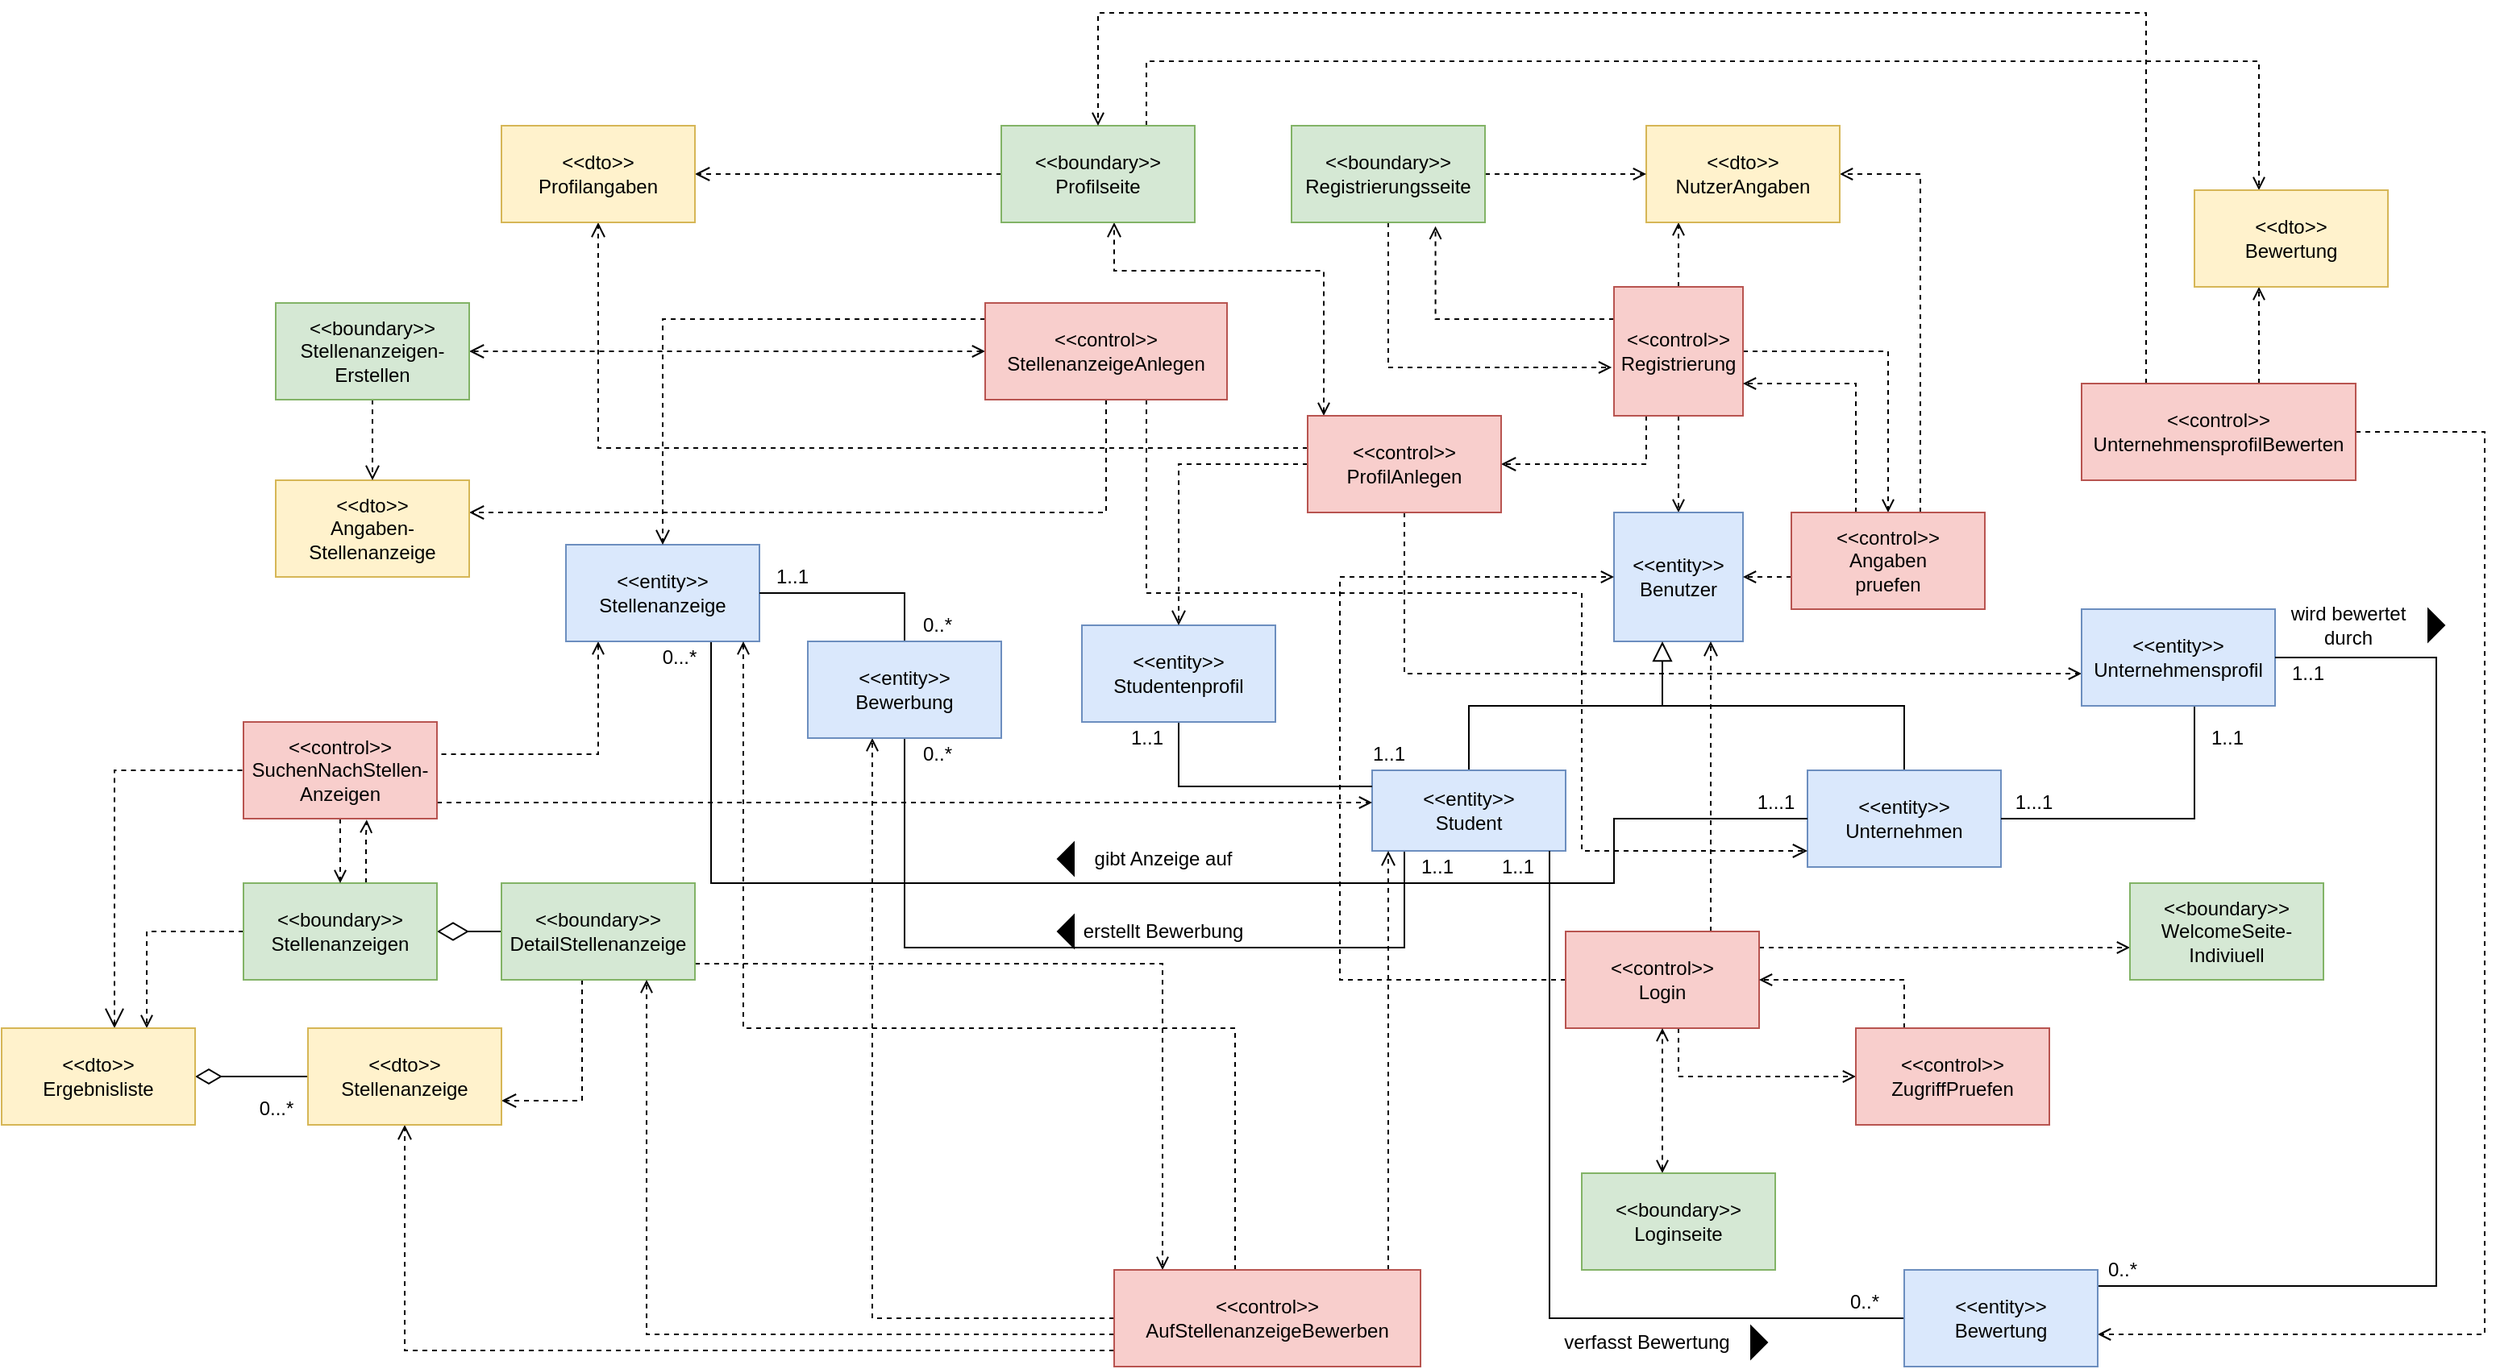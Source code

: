 <mxfile version="15.5.4" type="embed"><diagram id="C5RBs43oDa-KdzZeNtuy" name="OOA-Modell"><mxGraphModel dx="1777" dy="498" grid="1" gridSize="10" guides="1" tooltips="1" connect="1" arrows="1" fold="1" page="1" pageScale="1" pageWidth="827" pageHeight="1169" math="0" shadow="0"><root><mxCell id="WIyWlLk6GJQsqaUBKTNV-0"/><mxCell id="WIyWlLk6GJQsqaUBKTNV-1" parent="WIyWlLk6GJQsqaUBKTNV-0"/><mxCell id="JbvNO5WF17-5NGWWTB2i-3" style="edgeStyle=orthogonalEdgeStyle;rounded=0;orthogonalLoop=1;jettySize=auto;html=1;entryX=0.5;entryY=0;entryDx=0;entryDy=0;dashed=1;endArrow=open;endFill=0;" parent="WIyWlLk6GJQsqaUBKTNV-1" source="JbvNO5WF17-5NGWWTB2i-0" target="JbvNO5WF17-5NGWWTB2i-1" edge="1"><mxGeometry relative="1" as="geometry"/></mxCell><mxCell id="JbvNO5WF17-5NGWWTB2i-10" style="edgeStyle=orthogonalEdgeStyle;rounded=0;orthogonalLoop=1;jettySize=auto;html=1;entryX=0.5;entryY=0;entryDx=0;entryDy=0;dashed=1;endArrow=open;endFill=0;" parent="WIyWlLk6GJQsqaUBKTNV-1" source="JbvNO5WF17-5NGWWTB2i-0" target="JbvNO5WF17-5NGWWTB2i-8" edge="1"><mxGeometry relative="1" as="geometry"/></mxCell><mxCell id="JbvNO5WF17-5NGWWTB2i-15" style="edgeStyle=orthogonalEdgeStyle;rounded=0;orthogonalLoop=1;jettySize=auto;html=1;dashed=1;endArrow=open;endFill=0;" parent="WIyWlLk6GJQsqaUBKTNV-1" source="JbvNO5WF17-5NGWWTB2i-0" target="JbvNO5WF17-5NGWWTB2i-14" edge="1"><mxGeometry relative="1" as="geometry"><Array as="points"><mxPoint x="550" y="190"/><mxPoint x="550" y="190"/></Array></mxGeometry></mxCell><mxCell id="JbvNO5WF17-5NGWWTB2i-18" style="edgeStyle=orthogonalEdgeStyle;rounded=0;orthogonalLoop=1;jettySize=auto;html=1;dashed=1;endArrow=open;endFill=0;entryX=0.744;entryY=1.039;entryDx=0;entryDy=0;entryPerimeter=0;" parent="WIyWlLk6GJQsqaUBKTNV-1" source="JbvNO5WF17-5NGWWTB2i-0" target="JbvNO5WF17-5NGWWTB2i-16" edge="1"><mxGeometry relative="1" as="geometry"><mxPoint x="390" y="260" as="targetPoint"/><Array as="points"><mxPoint x="399" y="240"/></Array></mxGeometry></mxCell><mxCell id="3" style="edgeStyle=orthogonalEdgeStyle;rounded=0;orthogonalLoop=1;jettySize=auto;html=1;endArrow=open;endFill=0;endSize=7;dashed=1;" parent="WIyWlLk6GJQsqaUBKTNV-1" source="JbvNO5WF17-5NGWWTB2i-0" target="2" edge="1"><mxGeometry relative="1" as="geometry"><Array as="points"><mxPoint x="530" y="330"/></Array></mxGeometry></mxCell><mxCell id="JbvNO5WF17-5NGWWTB2i-0" value="&lt;div&gt;&amp;lt;&amp;lt;control&amp;gt;&amp;gt;&lt;/div&gt;&lt;div&gt;Registrierung&lt;br&gt;&lt;/div&gt;" style="whiteSpace=wrap;html=1;aspect=fixed;fillColor=#f8cecc;strokeColor=#b85450;" parent="WIyWlLk6GJQsqaUBKTNV-1" vertex="1"><mxGeometry x="510" y="220" width="80" height="80" as="geometry"/></mxCell><mxCell id="JbvNO5WF17-5NGWWTB2i-1" value="&lt;div&gt;&amp;lt;&amp;lt;entity&amp;gt;&amp;gt;&lt;/div&gt;&lt;div&gt;Benutzer&lt;/div&gt;" style="whiteSpace=wrap;html=1;aspect=fixed;fillColor=#dae8fc;strokeColor=#6c8ebf;" parent="WIyWlLk6GJQsqaUBKTNV-1" vertex="1"><mxGeometry x="510" y="360" width="80" height="80" as="geometry"/></mxCell><mxCell id="JbvNO5WF17-5NGWWTB2i-7" style="edgeStyle=orthogonalEdgeStyle;rounded=0;orthogonalLoop=1;jettySize=auto;html=1;endArrow=none;endFill=0;" parent="WIyWlLk6GJQsqaUBKTNV-1" source="JbvNO5WF17-5NGWWTB2i-4" edge="1"><mxGeometry relative="1" as="geometry"><mxPoint x="540" y="480" as="targetPoint"/><Array as="points"><mxPoint x="420" y="480"/><mxPoint x="540" y="480"/><mxPoint x="540" y="460"/></Array></mxGeometry></mxCell><mxCell id="h7P3264bYvu92_FYnYkH-72" style="edgeStyle=orthogonalEdgeStyle;rounded=0;orthogonalLoop=1;jettySize=auto;html=1;startArrow=none;startFill=0;endArrow=none;endFill=0;endSize=6;entryX=0.5;entryY=1;entryDx=0;entryDy=0;" parent="WIyWlLk6GJQsqaUBKTNV-1" source="JbvNO5WF17-5NGWWTB2i-4" target="60" edge="1"><mxGeometry relative="1" as="geometry"><mxPoint x="110" y="630" as="targetPoint"/><Array as="points"><mxPoint x="380" y="630"/><mxPoint x="70" y="630"/></Array></mxGeometry></mxCell><mxCell id="JbvNO5WF17-5NGWWTB2i-4" value="&lt;div&gt;&amp;lt;&amp;lt;entity&amp;gt;&amp;gt;&lt;/div&gt;&lt;div&gt;Student&lt;br&gt;&lt;/div&gt;" style="whiteSpace=wrap;html=1;fillColor=#dae8fc;strokeColor=#6c8ebf;" parent="WIyWlLk6GJQsqaUBKTNV-1" vertex="1"><mxGeometry x="360" y="520" width="120" height="50" as="geometry"/></mxCell><mxCell id="JbvNO5WF17-5NGWWTB2i-6" style="edgeStyle=orthogonalEdgeStyle;rounded=0;orthogonalLoop=1;jettySize=auto;html=1;endArrow=block;endFill=0;endSize=10;" parent="WIyWlLk6GJQsqaUBKTNV-1" source="JbvNO5WF17-5NGWWTB2i-5" edge="1" target="JbvNO5WF17-5NGWWTB2i-1"><mxGeometry relative="1" as="geometry"><Array as="points"><mxPoint x="690" y="480"/><mxPoint x="540" y="480"/></Array><mxPoint x="550" y="440" as="targetPoint"/></mxGeometry></mxCell><mxCell id="JbvNO5WF17-5NGWWTB2i-5" value="&lt;div&gt;&amp;lt;&amp;lt;entity&amp;gt;&amp;gt;&lt;/div&gt;&lt;span class=&quot;module__title__link&quot;&gt;Unternehmen&lt;/span&gt;" style="whiteSpace=wrap;html=1;fillColor=#dae8fc;strokeColor=#6c8ebf;" parent="WIyWlLk6GJQsqaUBKTNV-1" vertex="1"><mxGeometry x="630" y="520" width="120" height="60" as="geometry"/></mxCell><mxCell id="JbvNO5WF17-5NGWWTB2i-9" style="edgeStyle=orthogonalEdgeStyle;rounded=0;orthogonalLoop=1;jettySize=auto;html=1;dashed=1;endArrow=open;endFill=0;" parent="WIyWlLk6GJQsqaUBKTNV-1" source="JbvNO5WF17-5NGWWTB2i-8" edge="1" target="JbvNO5WF17-5NGWWTB2i-0"><mxGeometry relative="1" as="geometry"><mxPoint x="590" y="290" as="targetPoint"/><Array as="points"><mxPoint x="660" y="280"/></Array></mxGeometry></mxCell><mxCell id="h7P3264bYvu92_FYnYkH-34" style="edgeStyle=orthogonalEdgeStyle;rounded=0;orthogonalLoop=1;jettySize=auto;html=1;entryX=1;entryY=0.5;entryDx=0;entryDy=0;dashed=1;endArrow=open;endFill=0;" parent="WIyWlLk6GJQsqaUBKTNV-1" source="JbvNO5WF17-5NGWWTB2i-8" target="JbvNO5WF17-5NGWWTB2i-14" edge="1"><mxGeometry relative="1" as="geometry"><Array as="points"><mxPoint x="700" y="150"/></Array></mxGeometry></mxCell><mxCell id="h7P3264bYvu92_FYnYkH-35" style="edgeStyle=orthogonalEdgeStyle;rounded=0;orthogonalLoop=1;jettySize=auto;html=1;dashed=1;endArrow=open;endFill=0;" parent="WIyWlLk6GJQsqaUBKTNV-1" source="JbvNO5WF17-5NGWWTB2i-8" target="JbvNO5WF17-5NGWWTB2i-1" edge="1"><mxGeometry relative="1" as="geometry"><Array as="points"><mxPoint x="610" y="400"/><mxPoint x="610" y="400"/></Array></mxGeometry></mxCell><mxCell id="JbvNO5WF17-5NGWWTB2i-8" value="&lt;div&gt;&amp;lt;&amp;lt;control&amp;gt;&amp;gt;&lt;/div&gt;&lt;div&gt;Angaben&lt;br&gt;&lt;/div&gt;pruefen" style="whiteSpace=wrap;html=1;fillColor=#f8cecc;strokeColor=#b85450;" parent="WIyWlLk6GJQsqaUBKTNV-1" vertex="1"><mxGeometry x="620" y="360" width="120" height="60" as="geometry"/></mxCell><mxCell id="JbvNO5WF17-5NGWWTB2i-14" value="&lt;div&gt;&amp;lt;&amp;lt;dto&amp;gt;&amp;gt;&lt;/div&gt;&lt;div&gt;NutzerAngaben&lt;/div&gt;" style="whiteSpace=wrap;html=1;fillColor=#fff2cc;strokeColor=#d6b656;" parent="WIyWlLk6GJQsqaUBKTNV-1" vertex="1"><mxGeometry x="530" y="120" width="120" height="60" as="geometry"/></mxCell><mxCell id="JbvNO5WF17-5NGWWTB2i-17" style="edgeStyle=orthogonalEdgeStyle;rounded=0;orthogonalLoop=1;jettySize=auto;html=1;entryX=0;entryY=0.5;entryDx=0;entryDy=0;dashed=1;endArrow=open;endFill=0;" parent="WIyWlLk6GJQsqaUBKTNV-1" source="JbvNO5WF17-5NGWWTB2i-16" target="JbvNO5WF17-5NGWWTB2i-14" edge="1"><mxGeometry relative="1" as="geometry"/></mxCell><mxCell id="JbvNO5WF17-5NGWWTB2i-19" style="edgeStyle=orthogonalEdgeStyle;rounded=0;orthogonalLoop=1;jettySize=auto;html=1;entryX=-0.017;entryY=0.617;entryDx=0;entryDy=0;entryPerimeter=0;dashed=1;endArrow=open;endFill=0;" parent="WIyWlLk6GJQsqaUBKTNV-1" source="JbvNO5WF17-5NGWWTB2i-16" target="JbvNO5WF17-5NGWWTB2i-0" edge="1"><mxGeometry relative="1" as="geometry"><Array as="points"><mxPoint x="370" y="270"/><mxPoint x="509" y="270"/></Array></mxGeometry></mxCell><mxCell id="JbvNO5WF17-5NGWWTB2i-16" value="&lt;div&gt;&amp;lt;&amp;lt;boundary&amp;gt;&amp;gt;&lt;br&gt;&lt;/div&gt;&lt;div&gt;Registrierungsseite&lt;/div&gt;" style="whiteSpace=wrap;html=1;fillColor=#d5e8d4;strokeColor=#82b366;" parent="WIyWlLk6GJQsqaUBKTNV-1" vertex="1"><mxGeometry x="310" y="120" width="120" height="60" as="geometry"/></mxCell><mxCell id="JbvNO5WF17-5NGWWTB2i-24" style="edgeStyle=orthogonalEdgeStyle;rounded=0;orthogonalLoop=1;jettySize=auto;html=1;entryX=0;entryY=0.5;entryDx=0;entryDy=0;dashed=1;endArrow=open;endFill=0;" parent="WIyWlLk6GJQsqaUBKTNV-1" source="JbvNO5WF17-5NGWWTB2i-23" target="JbvNO5WF17-5NGWWTB2i-1" edge="1"><mxGeometry relative="1" as="geometry"><Array as="points"><mxPoint x="340" y="650"/><mxPoint x="340" y="400"/></Array></mxGeometry></mxCell><mxCell id="JbvNO5WF17-5NGWWTB2i-41" style="edgeStyle=orthogonalEdgeStyle;rounded=0;orthogonalLoop=1;jettySize=auto;html=1;dashed=1;endArrow=open;endFill=0;entryX=0;entryY=0.5;entryDx=0;entryDy=0;" parent="WIyWlLk6GJQsqaUBKTNV-1" source="JbvNO5WF17-5NGWWTB2i-23" target="JbvNO5WF17-5NGWWTB2i-36" edge="1"><mxGeometry relative="1" as="geometry"><mxPoint x="580" y="700" as="targetPoint"/><Array as="points"><mxPoint x="550" y="710"/></Array></mxGeometry></mxCell><mxCell id="h7P3264bYvu92_FYnYkH-53" style="edgeStyle=orthogonalEdgeStyle;rounded=0;orthogonalLoop=1;jettySize=auto;html=1;dashed=1;startArrow=none;startFill=0;endArrow=open;endFill=0;" parent="WIyWlLk6GJQsqaUBKTNV-1" source="JbvNO5WF17-5NGWWTB2i-23" target="h7P3264bYvu92_FYnYkH-52" edge="1"><mxGeometry relative="1" as="geometry"><Array as="points"><mxPoint x="720" y="630"/><mxPoint x="720" y="630"/></Array></mxGeometry></mxCell><mxCell id="43" style="edgeStyle=orthogonalEdgeStyle;rounded=0;orthogonalLoop=1;jettySize=auto;html=1;entryX=0.75;entryY=1;entryDx=0;entryDy=0;dashed=1;startArrow=none;startFill=0;endArrow=open;endFill=0;startSize=14;endSize=7;" parent="WIyWlLk6GJQsqaUBKTNV-1" source="JbvNO5WF17-5NGWWTB2i-23" target="JbvNO5WF17-5NGWWTB2i-1" edge="1"><mxGeometry relative="1" as="geometry"><Array as="points"><mxPoint x="570" y="590"/><mxPoint x="570" y="590"/></Array></mxGeometry></mxCell><mxCell id="JbvNO5WF17-5NGWWTB2i-23" value="&lt;div&gt;&amp;lt;&amp;lt;control&amp;gt;&amp;gt;&lt;/div&gt;&lt;div&gt;Login&lt;br&gt;&lt;/div&gt;" style="whiteSpace=wrap;html=1;fillColor=#f8cecc;strokeColor=#b85450;" parent="WIyWlLk6GJQsqaUBKTNV-1" vertex="1"><mxGeometry x="480" y="620" width="120" height="60" as="geometry"/></mxCell><mxCell id="JbvNO5WF17-5NGWWTB2i-35" style="edgeStyle=orthogonalEdgeStyle;rounded=0;orthogonalLoop=1;jettySize=auto;html=1;dashed=1;endArrow=open;endFill=0;startArrow=open;startFill=0;" parent="WIyWlLk6GJQsqaUBKTNV-1" source="JbvNO5WF17-5NGWWTB2i-25" target="JbvNO5WF17-5NGWWTB2i-23" edge="1"><mxGeometry relative="1" as="geometry"><Array as="points"><mxPoint x="540" y="740"/><mxPoint x="540" y="740"/></Array></mxGeometry></mxCell><mxCell id="JbvNO5WF17-5NGWWTB2i-25" value="&lt;div&gt;&amp;lt;&amp;lt;boundary&amp;gt;&amp;gt;&lt;/div&gt;&lt;div&gt;Loginseite&lt;br&gt;&lt;/div&gt;" style="whiteSpace=wrap;html=1;fillColor=#d5e8d4;strokeColor=#82b366;" parent="WIyWlLk6GJQsqaUBKTNV-1" vertex="1"><mxGeometry x="490" y="770" width="120" height="60" as="geometry"/></mxCell><mxCell id="JbvNO5WF17-5NGWWTB2i-40" style="edgeStyle=orthogonalEdgeStyle;rounded=0;orthogonalLoop=1;jettySize=auto;html=1;dashed=1;endArrow=open;endFill=0;" parent="WIyWlLk6GJQsqaUBKTNV-1" source="JbvNO5WF17-5NGWWTB2i-36" edge="1"><mxGeometry relative="1" as="geometry"><Array as="points"><mxPoint x="690" y="650"/><mxPoint x="600" y="650"/></Array><mxPoint x="600" y="650" as="targetPoint"/></mxGeometry></mxCell><mxCell id="JbvNO5WF17-5NGWWTB2i-36" value="&lt;div&gt;&amp;lt;&amp;lt;control&amp;gt;&amp;gt;&lt;/div&gt;&lt;div&gt;ZugriffPruefen&lt;br&gt;&lt;/div&gt;" style="whiteSpace=wrap;html=1;fillColor=#f8cecc;strokeColor=#b85450;" parent="WIyWlLk6GJQsqaUBKTNV-1" vertex="1"><mxGeometry x="660" y="680" width="120" height="60" as="geometry"/></mxCell><mxCell id="6" style="edgeStyle=orthogonalEdgeStyle;rounded=0;orthogonalLoop=1;jettySize=auto;html=1;endArrow=none;endFill=0;endSize=7;entryX=1;entryY=0.5;entryDx=0;entryDy=0;" parent="WIyWlLk6GJQsqaUBKTNV-1" source="57" target="JbvNO5WF17-5NGWWTB2i-5" edge="1"><mxGeometry relative="1" as="geometry"><Array as="points"><mxPoint x="870" y="550"/></Array><mxPoint x="760" y="540" as="targetPoint"/></mxGeometry></mxCell><mxCell id="44" style="edgeStyle=orthogonalEdgeStyle;rounded=0;orthogonalLoop=1;jettySize=auto;html=1;startArrow=none;startFill=0;endArrow=none;endFill=0;startSize=14;endSize=7;" parent="WIyWlLk6GJQsqaUBKTNV-1" source="0" target="JbvNO5WF17-5NGWWTB2i-4" edge="1"><mxGeometry relative="1" as="geometry"><Array as="points"><mxPoint x="240" y="530"/></Array></mxGeometry></mxCell><mxCell id="0" value="&lt;div&gt;&amp;lt;&amp;lt;entity&amp;gt;&amp;gt;&lt;/div&gt;&lt;div&gt;Studentenprofil&lt;/div&gt;" style="whiteSpace=wrap;html=1;fillColor=#dae8fc;strokeColor=#6c8ebf;" parent="WIyWlLk6GJQsqaUBKTNV-1" vertex="1"><mxGeometry x="180" y="430" width="120" height="60" as="geometry"/></mxCell><mxCell id="7" style="edgeStyle=orthogonalEdgeStyle;rounded=0;orthogonalLoop=1;jettySize=auto;html=1;entryX=0.5;entryY=0;entryDx=0;entryDy=0;endArrow=open;endFill=0;endSize=7;dashed=1;" parent="WIyWlLk6GJQsqaUBKTNV-1" source="2" target="0" edge="1"><mxGeometry relative="1" as="geometry"/></mxCell><mxCell id="14" style="edgeStyle=orthogonalEdgeStyle;rounded=0;orthogonalLoop=1;jettySize=auto;html=1;dashed=1;endArrow=open;endFill=0;endSize=7;startArrow=open;startFill=0;" parent="WIyWlLk6GJQsqaUBKTNV-1" source="2" target="13" edge="1"><mxGeometry relative="1" as="geometry"><mxPoint x="220" y="200" as="targetPoint"/><Array as="points"><mxPoint x="330" y="210"/><mxPoint x="200" y="210"/></Array></mxGeometry></mxCell><mxCell id="18" style="edgeStyle=orthogonalEdgeStyle;rounded=0;orthogonalLoop=1;jettySize=auto;html=1;dashed=1;startArrow=none;startFill=0;endArrow=open;endFill=0;endSize=7;" parent="WIyWlLk6GJQsqaUBKTNV-1" source="2" target="16" edge="1"><mxGeometry relative="1" as="geometry"><Array as="points"><mxPoint x="-120" y="320"/></Array></mxGeometry></mxCell><mxCell id="58" style="edgeStyle=orthogonalEdgeStyle;rounded=0;orthogonalLoop=1;jettySize=auto;html=1;dashed=1;endArrow=open;endFill=0;" parent="WIyWlLk6GJQsqaUBKTNV-1" source="2" target="57" edge="1"><mxGeometry relative="1" as="geometry"><Array as="points"><mxPoint x="380" y="460"/></Array></mxGeometry></mxCell><mxCell id="2" value="&lt;div&gt;&amp;lt;&amp;lt;control&amp;gt;&amp;gt;&lt;/div&gt;&lt;div&gt;ProfilAnlegen&lt;/div&gt;" style="whiteSpace=wrap;html=1;fillColor=#f8cecc;strokeColor=#b85450;" parent="WIyWlLk6GJQsqaUBKTNV-1" vertex="1"><mxGeometry x="320" y="300" width="120" height="60" as="geometry"/></mxCell><mxCell id="28" style="edgeStyle=orthogonalEdgeStyle;rounded=0;orthogonalLoop=1;jettySize=auto;html=1;startArrow=none;startFill=0;endArrow=none;endFill=0;endSize=7;" parent="WIyWlLk6GJQsqaUBKTNV-1" source="8" target="JbvNO5WF17-5NGWWTB2i-5" edge="1"><mxGeometry relative="1" as="geometry"><Array as="points"><mxPoint x="-50" y="590"/><mxPoint x="510" y="590"/><mxPoint x="510" y="550"/></Array></mxGeometry></mxCell><mxCell id="h7P3264bYvu92_FYnYkH-39" style="edgeStyle=orthogonalEdgeStyle;rounded=0;orthogonalLoop=1;jettySize=auto;html=1;dashed=1;endArrow=none;endFill=0;entryX=1;entryY=0.5;entryDx=0;entryDy=0;startArrow=open;startFill=0;" parent="WIyWlLk6GJQsqaUBKTNV-1" source="8" target="h7P3264bYvu92_FYnYkH-40" edge="1"><mxGeometry relative="1" as="geometry"><mxPoint x="-209" y="510" as="targetPoint"/><Array as="points"><mxPoint x="-120" y="510"/><mxPoint x="-220" y="510"/></Array></mxGeometry></mxCell><mxCell id="8" value="&lt;div&gt;&amp;lt;&amp;lt;entity&amp;gt;&amp;gt;&lt;/div&gt;&lt;div&gt;Stellenanzeige&lt;br&gt;&lt;/div&gt;" style="whiteSpace=wrap;html=1;fillColor=#dae8fc;strokeColor=#6c8ebf;" parent="WIyWlLk6GJQsqaUBKTNV-1" vertex="1"><mxGeometry x="-140" y="380" width="120" height="60" as="geometry"/></mxCell><mxCell id="12" style="edgeStyle=orthogonalEdgeStyle;rounded=0;orthogonalLoop=1;jettySize=auto;html=1;entryX=0.5;entryY=0;entryDx=0;entryDy=0;dashed=1;endArrow=open;endFill=0;endSize=7;" parent="WIyWlLk6GJQsqaUBKTNV-1" source="10" target="8" edge="1"><mxGeometry relative="1" as="geometry"><Array as="points"><mxPoint x="-80" y="240"/></Array></mxGeometry></mxCell><mxCell id="25" style="edgeStyle=orthogonalEdgeStyle;rounded=0;orthogonalLoop=1;jettySize=auto;html=1;entryX=1;entryY=0.5;entryDx=0;entryDy=0;dashed=1;startArrow=open;startFill=0;endArrow=open;endFill=0;endSize=7;" parent="WIyWlLk6GJQsqaUBKTNV-1" source="10" target="24" edge="1"><mxGeometry relative="1" as="geometry"/></mxCell><mxCell id="27" style="edgeStyle=orthogonalEdgeStyle;rounded=0;orthogonalLoop=1;jettySize=auto;html=1;dashed=1;startArrow=none;startFill=0;endArrow=open;endFill=0;endSize=7;" parent="WIyWlLk6GJQsqaUBKTNV-1" source="10" target="22" edge="1"><mxGeometry relative="1" as="geometry"><Array as="points"><mxPoint x="195" y="360"/></Array></mxGeometry></mxCell><mxCell id="36" style="edgeStyle=orthogonalEdgeStyle;rounded=0;orthogonalLoop=1;jettySize=auto;html=1;dashed=1;startArrow=none;startFill=0;endArrow=open;endFill=0;startSize=14;endSize=7;" parent="WIyWlLk6GJQsqaUBKTNV-1" source="10" target="JbvNO5WF17-5NGWWTB2i-5" edge="1"><mxGeometry relative="1" as="geometry"><Array as="points"><mxPoint x="220" y="410"/><mxPoint x="490" y="410"/><mxPoint x="490" y="570"/></Array></mxGeometry></mxCell><mxCell id="10" value="&lt;div&gt;&amp;lt;&amp;lt;control&amp;gt;&amp;gt;&lt;/div&gt;&lt;div&gt;StellenanzeigeAnlegen&lt;/div&gt;" style="whiteSpace=wrap;html=1;fillColor=#f8cecc;strokeColor=#b85450;" parent="WIyWlLk6GJQsqaUBKTNV-1" vertex="1"><mxGeometry x="120" y="230" width="150" height="60" as="geometry"/></mxCell><mxCell id="15" style="edgeStyle=orthogonalEdgeStyle;rounded=0;orthogonalLoop=1;jettySize=auto;html=1;dashed=1;startArrow=none;startFill=0;endArrow=open;endFill=0;endSize=7;entryX=1;entryY=0.5;entryDx=0;entryDy=0;" parent="WIyWlLk6GJQsqaUBKTNV-1" source="13" target="16" edge="1"><mxGeometry relative="1" as="geometry"><mxPoint x="-90.0" y="150" as="targetPoint"/></mxGeometry></mxCell><mxCell id="82" style="edgeStyle=orthogonalEdgeStyle;rounded=0;orthogonalLoop=1;jettySize=auto;html=1;endArrow=open;endFill=0;dashed=1;" parent="WIyWlLk6GJQsqaUBKTNV-1" source="13" target="73" edge="1"><mxGeometry relative="1" as="geometry"><Array as="points"><mxPoint x="220" y="80"/><mxPoint x="910" y="80"/></Array></mxGeometry></mxCell><mxCell id="13" value="&lt;div&gt;&amp;lt;&amp;lt;boundary&amp;gt;&amp;gt;&lt;br&gt;&lt;/div&gt;&lt;div&gt;Profilseite&lt;/div&gt;" style="whiteSpace=wrap;html=1;fillColor=#d5e8d4;strokeColor=#82b366;" parent="WIyWlLk6GJQsqaUBKTNV-1" vertex="1"><mxGeometry x="130" y="120" width="120" height="60" as="geometry"/></mxCell><mxCell id="16" value="&amp;lt;&amp;lt;dto&amp;gt;&amp;gt;&lt;br&gt;Profilangaben" style="whiteSpace=wrap;html=1;fillColor=#fff2cc;strokeColor=#d6b656;" parent="WIyWlLk6GJQsqaUBKTNV-1" vertex="1"><mxGeometry x="-180" y="120" width="120" height="60" as="geometry"/></mxCell><mxCell id="22" value="&amp;lt;&amp;lt;dto&amp;gt;&amp;gt;&lt;br&gt;Angaben- Stellenanzeige" style="whiteSpace=wrap;html=1;fillColor=#fff2cc;strokeColor=#d6b656;" parent="WIyWlLk6GJQsqaUBKTNV-1" vertex="1"><mxGeometry x="-320" y="340" width="120" height="60" as="geometry"/></mxCell><mxCell id="26" style="edgeStyle=orthogonalEdgeStyle;rounded=0;orthogonalLoop=1;jettySize=auto;html=1;dashed=1;startArrow=none;startFill=0;endArrow=open;endFill=0;endSize=7;" parent="WIyWlLk6GJQsqaUBKTNV-1" source="24" edge="1"><mxGeometry relative="1" as="geometry"><mxPoint x="-260" y="340" as="targetPoint"/><Array as="points"><mxPoint x="-260" y="340"/></Array></mxGeometry></mxCell><mxCell id="24" value="&lt;div&gt;&amp;lt;&amp;lt;boundary&amp;gt;&amp;gt;&lt;br&gt;&lt;/div&gt;&lt;div&gt;Stellenanzeigen-&lt;/div&gt;&lt;div&gt;Erstellen&lt;/div&gt;" style="whiteSpace=wrap;html=1;fillColor=#d5e8d4;strokeColor=#82b366;" parent="WIyWlLk6GJQsqaUBKTNV-1" vertex="1"><mxGeometry x="-320" y="230" width="120" height="60" as="geometry"/></mxCell><mxCell id="29" value="1...1" style="text;html=1;align=center;verticalAlign=middle;resizable=0;points=[];autosize=1;strokeColor=none;fillColor=none;" parent="WIyWlLk6GJQsqaUBKTNV-1" vertex="1"><mxGeometry x="590" y="530" width="40" height="20" as="geometry"/></mxCell><mxCell id="30" value="0...*" style="text;html=1;align=center;verticalAlign=middle;resizable=0;points=[];autosize=1;strokeColor=none;fillColor=none;" parent="WIyWlLk6GJQsqaUBKTNV-1" vertex="1"><mxGeometry x="-90" y="440" width="40" height="20" as="geometry"/></mxCell><mxCell id="h7P3264bYvu92_FYnYkH-36" value="1...1" style="text;html=1;align=center;verticalAlign=middle;resizable=0;points=[];autosize=1;strokeColor=none;fillColor=none;" parent="WIyWlLk6GJQsqaUBKTNV-1" vertex="1"><mxGeometry x="750" y="530" width="40" height="20" as="geometry"/></mxCell><mxCell id="h7P3264bYvu92_FYnYkH-42" style="edgeStyle=orthogonalEdgeStyle;rounded=0;orthogonalLoop=1;jettySize=auto;html=1;entryX=0.637;entryY=1.011;entryDx=0;entryDy=0;entryPerimeter=0;dashed=1;endArrow=open;endFill=0;" parent="WIyWlLk6GJQsqaUBKTNV-1" source="h7P3264bYvu92_FYnYkH-37" target="h7P3264bYvu92_FYnYkH-40" edge="1"><mxGeometry relative="1" as="geometry"><Array as="points"><mxPoint x="-264" y="560"/><mxPoint x="-264" y="560"/></Array></mxGeometry></mxCell><mxCell id="h7P3264bYvu92_FYnYkH-71" style="edgeStyle=orthogonalEdgeStyle;rounded=0;orthogonalLoop=1;jettySize=auto;html=1;entryX=0.75;entryY=0;entryDx=0;entryDy=0;dashed=1;startArrow=none;startFill=0;endArrow=open;endFill=0;endSize=6;" parent="WIyWlLk6GJQsqaUBKTNV-1" source="h7P3264bYvu92_FYnYkH-37" target="h7P3264bYvu92_FYnYkH-70" edge="1"><mxGeometry relative="1" as="geometry"/></mxCell><mxCell id="34" style="edgeStyle=orthogonalEdgeStyle;rounded=0;orthogonalLoop=1;jettySize=auto;html=1;endArrow=none;endFill=0;startArrow=diamondThin;startFill=0;endSize=12;startSize=17;" parent="WIyWlLk6GJQsqaUBKTNV-1" source="h7P3264bYvu92_FYnYkH-37" target="h7P3264bYvu92_FYnYkH-59" edge="1"><mxGeometry relative="1" as="geometry"/></mxCell><mxCell id="h7P3264bYvu92_FYnYkH-37" value="&lt;div&gt;&amp;lt;&amp;lt;boundary&amp;gt;&amp;gt;&lt;br&gt;&lt;/div&gt;&lt;div&gt;Stellenanzeigen&lt;/div&gt;" style="whiteSpace=wrap;html=1;fillColor=#d5e8d4;strokeColor=#82b366;" parent="WIyWlLk6GJQsqaUBKTNV-1" vertex="1"><mxGeometry x="-340" y="590" width="120" height="60" as="geometry"/></mxCell><mxCell id="h7P3264bYvu92_FYnYkH-41" style="edgeStyle=orthogonalEdgeStyle;rounded=0;orthogonalLoop=1;jettySize=auto;html=1;dashed=1;endArrow=open;endFill=0;" parent="WIyWlLk6GJQsqaUBKTNV-1" source="h7P3264bYvu92_FYnYkH-40" target="h7P3264bYvu92_FYnYkH-37" edge="1"><mxGeometry relative="1" as="geometry"/></mxCell><mxCell id="h7P3264bYvu92_FYnYkH-47" style="edgeStyle=orthogonalEdgeStyle;rounded=0;orthogonalLoop=1;jettySize=auto;html=1;dashed=1;startArrow=none;startFill=0;endArrow=open;endFill=0;" parent="WIyWlLk6GJQsqaUBKTNV-1" source="h7P3264bYvu92_FYnYkH-40" target="JbvNO5WF17-5NGWWTB2i-4" edge="1"><mxGeometry relative="1" as="geometry"><mxPoint x="210" y="565" as="targetPoint"/><Array as="points"><mxPoint x="-90" y="540"/><mxPoint x="-90" y="540"/></Array></mxGeometry></mxCell><mxCell id="h7P3264bYvu92_FYnYkH-40" value="&lt;div&gt;&amp;lt;&amp;lt;control&amp;gt;&amp;gt;&lt;/div&gt;&lt;div&gt;SuchenNachStellen-Anzeigen&lt;/div&gt;" style="whiteSpace=wrap;html=1;fillColor=#f8cecc;strokeColor=#b85450;" parent="WIyWlLk6GJQsqaUBKTNV-1" vertex="1"><mxGeometry x="-340" y="490" width="120" height="60" as="geometry"/></mxCell><mxCell id="h7P3264bYvu92_FYnYkH-52" value="&lt;div&gt;&amp;lt;&amp;lt;boundary&amp;gt;&amp;gt;&lt;br&gt;&lt;/div&gt;&lt;div&gt;WelcomeSeite-Indiviuell&lt;/div&gt;" style="whiteSpace=wrap;html=1;fillColor=#d5e8d4;strokeColor=#82b366;" parent="WIyWlLk6GJQsqaUBKTNV-1" vertex="1"><mxGeometry x="830" y="590" width="120" height="60" as="geometry"/></mxCell><mxCell id="h7P3264bYvu92_FYnYkH-55" value="erstellt Bewerbung" style="text;html=1;align=center;verticalAlign=middle;resizable=0;points=[];autosize=1;strokeColor=none;fillColor=none;" parent="WIyWlLk6GJQsqaUBKTNV-1" vertex="1"><mxGeometry x="175" y="610" width="110" height="20" as="geometry"/></mxCell><mxCell id="h7P3264bYvu92_FYnYkH-56" value="" style="triangle;whiteSpace=wrap;html=1;direction=south;rotation=90;gradientColor=none;fillColor=#000000;" parent="WIyWlLk6GJQsqaUBKTNV-1" vertex="1"><mxGeometry x="160" y="615" width="20" height="10" as="geometry"/></mxCell><mxCell id="h7P3264bYvu92_FYnYkH-66" style="edgeStyle=orthogonalEdgeStyle;rounded=0;orthogonalLoop=1;jettySize=auto;html=1;dashed=1;startArrow=none;startFill=0;endArrow=open;endFill=0;endSize=6;" parent="WIyWlLk6GJQsqaUBKTNV-1" source="h7P3264bYvu92_FYnYkH-59" target="h7P3264bYvu92_FYnYkH-64" edge="1"><mxGeometry relative="1" as="geometry"><Array as="points"><mxPoint x="230" y="640"/></Array></mxGeometry></mxCell><mxCell id="40" style="edgeStyle=orthogonalEdgeStyle;rounded=0;orthogonalLoop=1;jettySize=auto;html=1;entryX=1;entryY=0.75;entryDx=0;entryDy=0;startArrow=none;startFill=0;endArrow=open;endFill=0;startSize=14;endSize=7;dashed=1;" parent="WIyWlLk6GJQsqaUBKTNV-1" source="h7P3264bYvu92_FYnYkH-59" target="37" edge="1"><mxGeometry relative="1" as="geometry"><Array as="points"><mxPoint x="-130" y="725"/></Array></mxGeometry></mxCell><mxCell id="h7P3264bYvu92_FYnYkH-59" value="&lt;div&gt;&amp;lt;&amp;lt;boundary&amp;gt;&amp;gt;&lt;br&gt;&lt;/div&gt;&lt;div&gt;DetailStellenanzeige&lt;br&gt;&lt;/div&gt;" style="whiteSpace=wrap;html=1;fillColor=#d5e8d4;strokeColor=#82b366;" parent="WIyWlLk6GJQsqaUBKTNV-1" vertex="1"><mxGeometry x="-180" y="590" width="120" height="60" as="geometry"/></mxCell><mxCell id="h7P3264bYvu92_FYnYkH-65" style="edgeStyle=orthogonalEdgeStyle;rounded=0;orthogonalLoop=1;jettySize=auto;html=1;dashed=1;startArrow=none;startFill=0;endArrow=open;endFill=0;endSize=6;" parent="WIyWlLk6GJQsqaUBKTNV-1" source="h7P3264bYvu92_FYnYkH-64" target="h7P3264bYvu92_FYnYkH-59" edge="1"><mxGeometry relative="1" as="geometry"><Array as="points"><mxPoint x="-90" y="870"/></Array></mxGeometry></mxCell><mxCell id="h7P3264bYvu92_FYnYkH-68" style="edgeStyle=orthogonalEdgeStyle;rounded=0;orthogonalLoop=1;jettySize=auto;html=1;dashed=1;startArrow=none;startFill=0;endArrow=open;endFill=0;endSize=6;" parent="WIyWlLk6GJQsqaUBKTNV-1" source="h7P3264bYvu92_FYnYkH-64" target="60" edge="1"><mxGeometry relative="1" as="geometry"><mxPoint x="130" y="410.0" as="targetPoint"/><Array as="points"><mxPoint x="50" y="860"/></Array></mxGeometry></mxCell><mxCell id="41" style="edgeStyle=orthogonalEdgeStyle;rounded=0;orthogonalLoop=1;jettySize=auto;html=1;entryX=0.5;entryY=1;entryDx=0;entryDy=0;dashed=1;startArrow=none;startFill=0;endArrow=open;endFill=0;startSize=14;endSize=7;" parent="WIyWlLk6GJQsqaUBKTNV-1" source="h7P3264bYvu92_FYnYkH-64" target="37" edge="1"><mxGeometry relative="1" as="geometry"><Array as="points"><mxPoint x="-240" y="880"/></Array></mxGeometry></mxCell><mxCell id="42" style="edgeStyle=orthogonalEdgeStyle;rounded=0;orthogonalLoop=1;jettySize=auto;html=1;dashed=1;startArrow=none;startFill=0;endArrow=open;endFill=0;startSize=14;endSize=7;" parent="WIyWlLk6GJQsqaUBKTNV-1" source="h7P3264bYvu92_FYnYkH-64" target="JbvNO5WF17-5NGWWTB2i-4" edge="1"><mxGeometry relative="1" as="geometry"><Array as="points"><mxPoint x="370" y="800"/><mxPoint x="370" y="800"/></Array></mxGeometry></mxCell><mxCell id="61" style="edgeStyle=orthogonalEdgeStyle;rounded=0;orthogonalLoop=1;jettySize=auto;html=1;dashed=1;endArrow=open;endFill=0;" parent="WIyWlLk6GJQsqaUBKTNV-1" source="h7P3264bYvu92_FYnYkH-64" target="8" edge="1"><mxGeometry relative="1" as="geometry"><Array as="points"><mxPoint x="275" y="680"/><mxPoint x="-30" y="680"/></Array></mxGeometry></mxCell><mxCell id="h7P3264bYvu92_FYnYkH-64" value="&lt;div&gt;&amp;lt;&amp;lt;control&amp;gt;&amp;gt;&lt;/div&gt;&lt;div&gt;AufStellenanzeigeBewerben&lt;/div&gt;" style="whiteSpace=wrap;html=1;fillColor=#f8cecc;strokeColor=#b85450;" parent="WIyWlLk6GJQsqaUBKTNV-1" vertex="1"><mxGeometry x="200" y="830" width="190" height="60" as="geometry"/></mxCell><mxCell id="35" style="edgeStyle=orthogonalEdgeStyle;rounded=0;orthogonalLoop=1;jettySize=auto;html=1;startArrow=open;startFill=0;endArrow=none;endFill=0;startSize=10;endSize=7;dashed=1;" parent="WIyWlLk6GJQsqaUBKTNV-1" source="h7P3264bYvu92_FYnYkH-70" target="h7P3264bYvu92_FYnYkH-40" edge="1"><mxGeometry relative="1" as="geometry"><Array as="points"><mxPoint x="-420" y="520"/></Array></mxGeometry></mxCell><mxCell id="38" style="edgeStyle=orthogonalEdgeStyle;rounded=0;orthogonalLoop=1;jettySize=auto;html=1;startArrow=diamondThin;startFill=0;endArrow=none;endFill=0;startSize=14;endSize=7;" parent="WIyWlLk6GJQsqaUBKTNV-1" source="h7P3264bYvu92_FYnYkH-70" target="37" edge="1"><mxGeometry relative="1" as="geometry"/></mxCell><mxCell id="h7P3264bYvu92_FYnYkH-70" value="&amp;lt;&amp;lt;dto&amp;gt;&amp;gt;&lt;br&gt;Ergebnisliste" style="whiteSpace=wrap;html=1;fillColor=#fff2cc;strokeColor=#d6b656;" parent="WIyWlLk6GJQsqaUBKTNV-1" vertex="1"><mxGeometry x="-490" y="680" width="120" height="60" as="geometry"/></mxCell><mxCell id="h7P3264bYvu92_FYnYkH-74" value="0..*" style="text;html=1;align=center;verticalAlign=middle;resizable=0;points=[];autosize=1;strokeColor=none;fillColor=none;" parent="WIyWlLk6GJQsqaUBKTNV-1" vertex="1"><mxGeometry x="75" y="500" width="30" height="20" as="geometry"/></mxCell><mxCell id="31" value="gibt Anzeige auf" style="text;html=1;align=center;verticalAlign=middle;resizable=0;points=[];autosize=1;strokeColor=none;fillColor=none;" parent="WIyWlLk6GJQsqaUBKTNV-1" vertex="1"><mxGeometry x="180" y="565" width="100" height="20" as="geometry"/></mxCell><mxCell id="33" value="" style="triangle;whiteSpace=wrap;html=1;direction=south;rotation=90;gradientColor=none;fillColor=#000000;" parent="WIyWlLk6GJQsqaUBKTNV-1" vertex="1"><mxGeometry x="160" y="570" width="20" height="10" as="geometry"/></mxCell><mxCell id="37" value="&amp;lt;&amp;lt;dto&amp;gt;&amp;gt;&lt;br&gt;Stellenanzeige" style="whiteSpace=wrap;html=1;fillColor=#fff2cc;strokeColor=#d6b656;" parent="WIyWlLk6GJQsqaUBKTNV-1" vertex="1"><mxGeometry x="-300" y="680" width="120" height="60" as="geometry"/></mxCell><mxCell id="39" value="0...*" style="text;html=1;align=center;verticalAlign=middle;resizable=0;points=[];autosize=1;strokeColor=none;fillColor=none;" parent="WIyWlLk6GJQsqaUBKTNV-1" vertex="1"><mxGeometry x="-340" y="720" width="40" height="20" as="geometry"/></mxCell><mxCell id="45" value="1..1" style="text;html=1;align=center;verticalAlign=middle;resizable=0;points=[];autosize=1;strokeColor=none;fillColor=none;" parent="WIyWlLk6GJQsqaUBKTNV-1" vertex="1"><mxGeometry x="350" y="500" width="40" height="20" as="geometry"/></mxCell><mxCell id="46" value="1..1" style="text;html=1;align=center;verticalAlign=middle;resizable=0;points=[];autosize=1;strokeColor=none;fillColor=none;" parent="WIyWlLk6GJQsqaUBKTNV-1" vertex="1"><mxGeometry x="200" y="490" width="40" height="20" as="geometry"/></mxCell><mxCell id="57" value="&lt;div&gt;&amp;lt;&amp;lt;entity&amp;gt;&amp;gt;&lt;/div&gt;&lt;div&gt;Unternehmensprofil&lt;/div&gt;" style="whiteSpace=wrap;html=1;fillColor=#dae8fc;strokeColor=#6c8ebf;" parent="WIyWlLk6GJQsqaUBKTNV-1" vertex="1"><mxGeometry x="800" y="420" width="120" height="60" as="geometry"/></mxCell><mxCell id="59" value="1..1" style="text;html=1;align=center;verticalAlign=middle;resizable=0;points=[];autosize=1;strokeColor=none;fillColor=none;" parent="WIyWlLk6GJQsqaUBKTNV-1" vertex="1"><mxGeometry x="870" y="490" width="40" height="20" as="geometry"/></mxCell><mxCell id="63" style="edgeStyle=orthogonalEdgeStyle;rounded=0;orthogonalLoop=1;jettySize=auto;html=1;endArrow=none;endFill=0;" parent="WIyWlLk6GJQsqaUBKTNV-1" source="60" target="8" edge="1"><mxGeometry relative="1" as="geometry"><Array as="points"><mxPoint x="70" y="410"/></Array></mxGeometry></mxCell><mxCell id="60" value="&lt;div&gt;&amp;lt;&amp;lt;entity&amp;gt;&amp;gt;&lt;/div&gt;&lt;div&gt;Bewerbung&lt;br&gt;&lt;/div&gt;" style="whiteSpace=wrap;html=1;fillColor=#dae8fc;strokeColor=#6c8ebf;" parent="WIyWlLk6GJQsqaUBKTNV-1" vertex="1"><mxGeometry x="10" y="440" width="120" height="60" as="geometry"/></mxCell><mxCell id="64" value="1..1" style="text;html=1;align=center;verticalAlign=middle;resizable=0;points=[];autosize=1;strokeColor=none;fillColor=none;" parent="WIyWlLk6GJQsqaUBKTNV-1" vertex="1"><mxGeometry x="-20" y="390" width="40" height="20" as="geometry"/></mxCell><mxCell id="65" value="0..*" style="text;html=1;align=center;verticalAlign=middle;resizable=0;points=[];autosize=1;strokeColor=none;fillColor=none;" parent="WIyWlLk6GJQsqaUBKTNV-1" vertex="1"><mxGeometry x="75" y="420" width="30" height="20" as="geometry"/></mxCell><mxCell id="66" value="1..1" style="text;html=1;align=center;verticalAlign=middle;resizable=0;points=[];autosize=1;strokeColor=none;fillColor=none;" parent="WIyWlLk6GJQsqaUBKTNV-1" vertex="1"><mxGeometry x="380" y="570" width="40" height="20" as="geometry"/></mxCell><mxCell id="68" style="edgeStyle=orthogonalEdgeStyle;rounded=0;orthogonalLoop=1;jettySize=auto;html=1;dashed=1;endArrow=open;endFill=0;" parent="WIyWlLk6GJQsqaUBKTNV-1" source="70" target="73" edge="1"><mxGeometry relative="1" as="geometry"><Array as="points"><mxPoint x="910" y="250"/><mxPoint x="910" y="250"/></Array></mxGeometry></mxCell><mxCell id="69" style="edgeStyle=orthogonalEdgeStyle;rounded=0;orthogonalLoop=1;jettySize=auto;html=1;dashed=1;endArrow=open;endFill=0;entryX=0.5;entryY=0;entryDx=0;entryDy=0;" parent="WIyWlLk6GJQsqaUBKTNV-1" source="70" target="13" edge="1"><mxGeometry relative="1" as="geometry"><Array as="points"><mxPoint x="840" y="315"/><mxPoint x="840" y="50"/><mxPoint x="190" y="50"/></Array><mxPoint x="1180.0" y="190.0" as="targetPoint"/></mxGeometry></mxCell><mxCell id="83" style="edgeStyle=orthogonalEdgeStyle;rounded=0;orthogonalLoop=1;jettySize=auto;html=1;dashed=1;endArrow=open;endFill=0;" parent="WIyWlLk6GJQsqaUBKTNV-1" source="70" target="74" edge="1"><mxGeometry relative="1" as="geometry"><Array as="points"><mxPoint x="1050" y="310"/><mxPoint x="1050" y="870"/></Array></mxGeometry></mxCell><mxCell id="70" value="&lt;div&gt;&amp;lt;&amp;lt;control&amp;gt;&amp;gt;&lt;/div&gt;&lt;div&gt;UnternehmensprofilBewerten&lt;/div&gt;" style="whiteSpace=wrap;html=1;fillColor=#f8cecc;strokeColor=#b85450;" parent="WIyWlLk6GJQsqaUBKTNV-1" vertex="1"><mxGeometry x="800" y="280" width="170" height="60" as="geometry"/></mxCell><mxCell id="73" value="&amp;lt;&amp;lt;dto&amp;gt;&amp;gt;&lt;br&gt;Bewertung" style="whiteSpace=wrap;html=1;fillColor=#fff2cc;strokeColor=#d6b656;" parent="WIyWlLk6GJQsqaUBKTNV-1" vertex="1"><mxGeometry x="870" y="160" width="120" height="60" as="geometry"/></mxCell><mxCell id="75" style="edgeStyle=orthogonalEdgeStyle;rounded=0;orthogonalLoop=1;jettySize=auto;html=1;endArrow=none;endFill=0;" parent="WIyWlLk6GJQsqaUBKTNV-1" source="74" target="57" edge="1"><mxGeometry relative="1" as="geometry"><Array as="points"><mxPoint x="1020" y="840"/><mxPoint x="1020" y="450"/></Array></mxGeometry></mxCell><mxCell id="76" style="edgeStyle=orthogonalEdgeStyle;rounded=0;orthogonalLoop=1;jettySize=auto;html=1;endArrow=none;endFill=0;" parent="WIyWlLk6GJQsqaUBKTNV-1" source="74" target="JbvNO5WF17-5NGWWTB2i-4" edge="1"><mxGeometry relative="1" as="geometry"><Array as="points"><mxPoint x="470" y="860"/></Array></mxGeometry></mxCell><mxCell id="74" value="&lt;div&gt;&amp;lt;&amp;lt;entity&amp;gt;&amp;gt;&lt;/div&gt;&lt;div&gt;Bewertung&lt;br&gt;&lt;/div&gt;" style="whiteSpace=wrap;html=1;fillColor=#dae8fc;strokeColor=#6c8ebf;" parent="WIyWlLk6GJQsqaUBKTNV-1" vertex="1"><mxGeometry x="690" y="830" width="120" height="60" as="geometry"/></mxCell><mxCell id="77" value="0..*" style="text;html=1;align=center;verticalAlign=middle;resizable=0;points=[];autosize=1;strokeColor=none;fillColor=none;" parent="WIyWlLk6GJQsqaUBKTNV-1" vertex="1"><mxGeometry x="810" y="820" width="30" height="20" as="geometry"/></mxCell><mxCell id="79" value="1..1" style="text;html=1;align=center;verticalAlign=middle;resizable=0;points=[];autosize=1;strokeColor=none;fillColor=none;" parent="WIyWlLk6GJQsqaUBKTNV-1" vertex="1"><mxGeometry x="920" y="450" width="40" height="20" as="geometry"/></mxCell><mxCell id="80" value="0..*" style="text;html=1;align=center;verticalAlign=middle;resizable=0;points=[];autosize=1;strokeColor=none;fillColor=none;" parent="WIyWlLk6GJQsqaUBKTNV-1" vertex="1"><mxGeometry x="650" y="840" width="30" height="20" as="geometry"/></mxCell><mxCell id="81" value="1..1" style="text;html=1;align=center;verticalAlign=middle;resizable=0;points=[];autosize=1;strokeColor=none;fillColor=none;" parent="WIyWlLk6GJQsqaUBKTNV-1" vertex="1"><mxGeometry x="430" y="570" width="40" height="20" as="geometry"/></mxCell><mxCell id="84" value="" style="triangle;whiteSpace=wrap;html=1;direction=north;rotation=90;gradientColor=none;fillColor=#000000;" vertex="1" parent="WIyWlLk6GJQsqaUBKTNV-1"><mxGeometry x="590" y="870" width="20" height="10" as="geometry"/></mxCell><mxCell id="85" value="verfasst Bewertung" style="text;html=1;align=center;verticalAlign=middle;resizable=0;points=[];autosize=1;strokeColor=none;fillColor=none;" vertex="1" parent="WIyWlLk6GJQsqaUBKTNV-1"><mxGeometry x="470" y="865" width="120" height="20" as="geometry"/></mxCell><mxCell id="86" value="" style="triangle;whiteSpace=wrap;html=1;direction=north;rotation=90;gradientColor=none;fillColor=#000000;" vertex="1" parent="WIyWlLk6GJQsqaUBKTNV-1"><mxGeometry x="1010" y="425" width="20" height="10" as="geometry"/></mxCell><mxCell id="87" value="wird bewertet&lt;br&gt;durch" style="text;html=1;align=center;verticalAlign=middle;resizable=0;points=[];autosize=1;strokeColor=none;fillColor=none;" vertex="1" parent="WIyWlLk6GJQsqaUBKTNV-1"><mxGeometry x="920" y="415" width="90" height="30" as="geometry"/></mxCell></root></mxGraphModel></diagram></mxfile>
